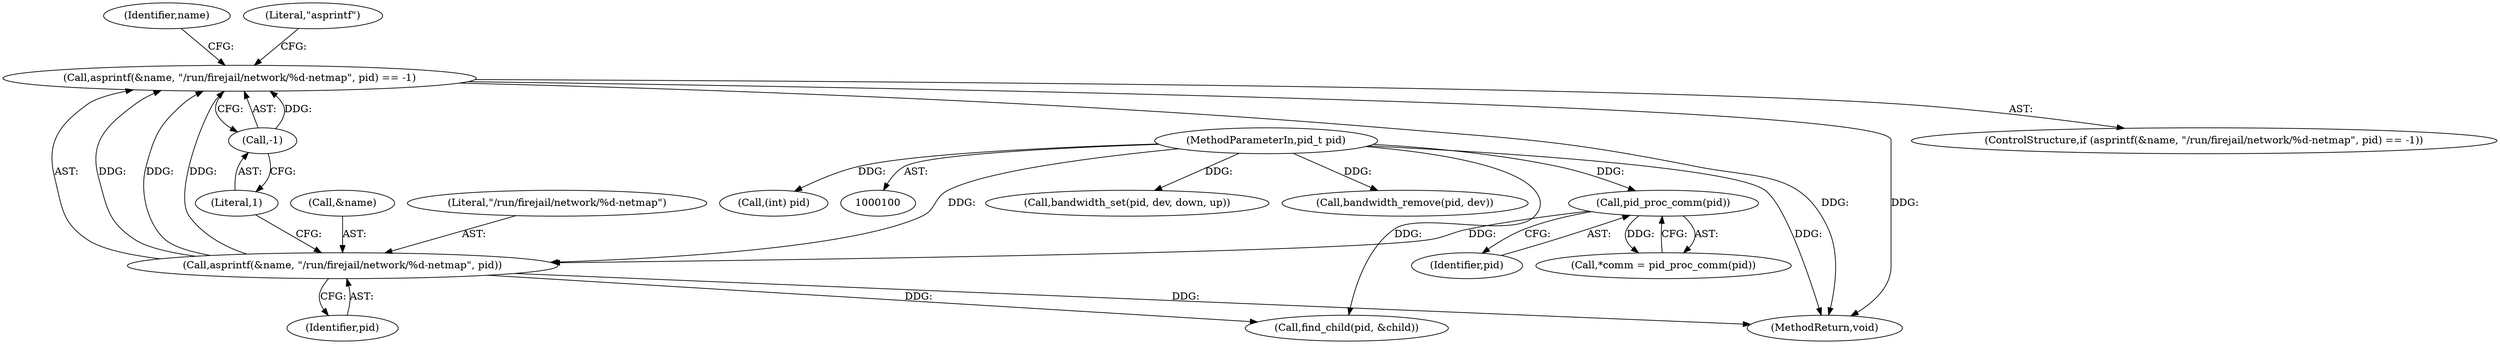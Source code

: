 digraph "0_firejail_5d43fdcd215203868d440ffc42036f5f5ffc89fc@API" {
"1000140" [label="(Call,asprintf(&name, \"/run/firejail/network/%d-netmap\", pid) == -1)"];
"1000141" [label="(Call,asprintf(&name, \"/run/firejail/network/%d-netmap\", pid))"];
"1000112" [label="(Call,pid_proc_comm(pid))"];
"1000101" [label="(MethodParameterIn,pid_t pid)"];
"1000146" [label="(Call,-1)"];
"1000146" [label="(Call,-1)"];
"1000154" [label="(Identifier,name)"];
"1000139" [label="(ControlStructure,if (asprintf(&name, \"/run/firejail/network/%d-netmap\", pid) == -1))"];
"1000197" [label="(Call,bandwidth_set(pid, dev, down, up))"];
"1000141" [label="(Call,asprintf(&name, \"/run/firejail/network/%d-netmap\", pid))"];
"1000140" [label="(Call,asprintf(&name, \"/run/firejail/network/%d-netmap\", pid) == -1)"];
"1000145" [label="(Identifier,pid)"];
"1000112" [label="(Call,pid_proc_comm(pid))"];
"1000110" [label="(Call,*comm = pid_proc_comm(pid))"];
"1000168" [label="(Call,find_child(pid, &child))"];
"1000113" [label="(Identifier,pid)"];
"1000209" [label="(Call,bandwidth_remove(pid, dev))"];
"1000142" [label="(Call,&name)"];
"1000451" [label="(MethodReturn,void)"];
"1000101" [label="(MethodParameterIn,pid_t pid)"];
"1000149" [label="(Literal,\"asprintf\")"];
"1000147" [label="(Literal,1)"];
"1000227" [label="(Call,(int) pid)"];
"1000144" [label="(Literal,\"/run/firejail/network/%d-netmap\")"];
"1000140" -> "1000139"  [label="AST: "];
"1000140" -> "1000146"  [label="CFG: "];
"1000141" -> "1000140"  [label="AST: "];
"1000146" -> "1000140"  [label="AST: "];
"1000149" -> "1000140"  [label="CFG: "];
"1000154" -> "1000140"  [label="CFG: "];
"1000140" -> "1000451"  [label="DDG: "];
"1000140" -> "1000451"  [label="DDG: "];
"1000141" -> "1000140"  [label="DDG: "];
"1000141" -> "1000140"  [label="DDG: "];
"1000141" -> "1000140"  [label="DDG: "];
"1000146" -> "1000140"  [label="DDG: "];
"1000141" -> "1000145"  [label="CFG: "];
"1000142" -> "1000141"  [label="AST: "];
"1000144" -> "1000141"  [label="AST: "];
"1000145" -> "1000141"  [label="AST: "];
"1000147" -> "1000141"  [label="CFG: "];
"1000141" -> "1000451"  [label="DDG: "];
"1000112" -> "1000141"  [label="DDG: "];
"1000101" -> "1000141"  [label="DDG: "];
"1000141" -> "1000168"  [label="DDG: "];
"1000112" -> "1000110"  [label="AST: "];
"1000112" -> "1000113"  [label="CFG: "];
"1000113" -> "1000112"  [label="AST: "];
"1000110" -> "1000112"  [label="CFG: "];
"1000112" -> "1000110"  [label="DDG: "];
"1000101" -> "1000112"  [label="DDG: "];
"1000101" -> "1000100"  [label="AST: "];
"1000101" -> "1000451"  [label="DDG: "];
"1000101" -> "1000168"  [label="DDG: "];
"1000101" -> "1000197"  [label="DDG: "];
"1000101" -> "1000209"  [label="DDG: "];
"1000101" -> "1000227"  [label="DDG: "];
"1000146" -> "1000147"  [label="CFG: "];
"1000147" -> "1000146"  [label="AST: "];
}
